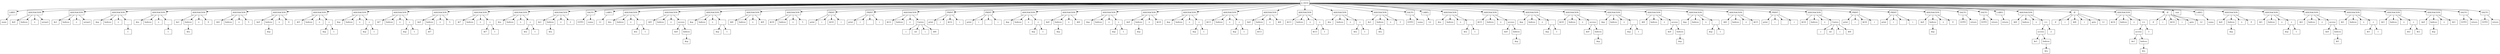 digraph Q { 
  node [shape=record];
node0[label="LABEL"];
p_inicio ->node0;
node1[label="main"];
node0 -> node1;
node7[label="ASIGNACION"];
p_inicio ->node7;
node8[label="$s0"];
node7 -> node8;
node9[label="Indices"];
node7 -> node9;
node10[label="="];
node7 -> node10;
node2[label="array()"];
node7 -> node2;
node16[label="ASIGNACION"];
p_inicio ->node16;
node17[label="$s1"];
node16 -> node17;
node18[label="Indices"];
node16 -> node18;
node19[label="="];
node16 -> node19;
node11[label="array()"];
node16 -> node11;
node26[label="ASIGNACION"];
p_inicio ->node26;
node27[label="$sp"];
node26 -> node27;
node28[label="Indices"];
node26 -> node28;
node29[label="="];
node26 -> node29;
node21[label="-"];
node26 -> node21;
node20[label="1"];
node21 -> node20;
node36[label="ASIGNACION"];
p_inicio ->node36;
node37[label="$ra"];
node36 -> node37;
node38[label="Indices"];
node36 -> node38;
node39[label="="];
node36 -> node39;
node31[label="-"];
node36 -> node31;
node30[label="1"];
node31 -> node30;
node42[label="ASIGNACION"];
p_inicio ->node42;
node43[label="$s1"];
node42 -> node43;
node44[label="Indices"];
node42 -> node44;
node40[label="$ra"];
node44 -> node40;
node45[label="="];
node42 -> node45;
node41[label="0"];
node42 -> node41;
node47[label="ASIGNACION"];
p_inicio ->node47;
node48[label="$t4"];
node47 -> node48;
node49[label="Indices"];
node47 -> node49;
node50[label="="];
node47 -> node50;
node46[label="5"];
node47 -> node46;
node53[label="ASIGNACION"];
p_inicio ->node53;
node54[label="$s0"];
node53 -> node54;
node55[label="Indices"];
node53 -> node55;
node51[label="$sp"];
node55 -> node51;
node56[label="="];
node53 -> node56;
node52[label="0"];
node53 -> node52;
node60[label="ASIGNACION"];
p_inicio ->node60;
node61[label="$t5"];
node60 -> node61;
node62[label="Indices"];
node60 -> node62;
node63[label="="];
node60 -> node63;
node59[label="+"];
node60 -> node59;
node57[label="$sp"];
node59 -> node57;
node58[label="1"];
node59 -> node58;
node67[label="ASIGNACION"];
p_inicio ->node67;
node68[label="$sp"];
node67 -> node68;
node69[label="Indices"];
node67 -> node69;
node70[label="="];
node67 -> node70;
node66[label="+"];
node67 -> node66;
node64[label="$sp"];
node66 -> node64;
node65[label="1"];
node66 -> node65;
node74[label="ASIGNACION"];
p_inicio ->node74;
node75[label="$t7"];
node74 -> node75;
node76[label="Indices"];
node74 -> node76;
node77[label="="];
node74 -> node77;
node73[label="+"];
node74 -> node73;
node71[label="$sp"];
node73 -> node71;
node72[label="1"];
node73 -> node72;
node80[label="ASIGNACION"];
p_inicio ->node80;
node81[label="$s0"];
node80 -> node81;
node82[label="Indices"];
node80 -> node82;
node78[label="$t7"];
node82 -> node78;
node83[label="="];
node80 -> node83;
node79[label="5"];
node80 -> node79;
node87[label="ASIGNACION"];
p_inicio ->node87;
node88[label="$t7"];
node87 -> node88;
node89[label="Indices"];
node87 -> node89;
node90[label="="];
node87 -> node90;
node86[label="+"];
node87 -> node86;
node84[label="$t7"];
node86 -> node84;
node85[label="1"];
node86 -> node85;
node94[label="ASIGNACION"];
p_inicio ->node94;
node95[label="$ra"];
node94 -> node95;
node96[label="Indices"];
node94 -> node96;
node97[label="="];
node94 -> node97;
node93[label="+"];
node94 -> node93;
node91[label="$ra"];
node93 -> node91;
node92[label="1"];
node93 -> node92;
node100[label="ASIGNACION"];
p_inicio ->node100;
node101[label="$s1"];
node100 -> node101;
node102[label="Indices"];
node100 -> node102;
node98[label="$ra"];
node102 -> node98;
node103[label="="];
node100 -> node103;
node99[label="2"];
node100 -> node99;
node104[label="SALTO"];
p_inicio ->node104;
node105[label="GOTO"];
node104 -> node105;
node106[label="suma"];
node104 -> node106;
node107[label="LABEL"];
p_inicio ->node107;
node108[label="L1"];
node107 -> node108;
node112[label="ASIGNACION"];
p_inicio ->node112;
node113[label="$ra"];
node112 -> node113;
node114[label="Indices"];
node112 -> node114;
node115[label="="];
node112 -> node115;
node111[label="-"];
node112 -> node111;
node109[label="$ra"];
node111 -> node109;
node110[label="1"];
node111 -> node110;
node122[label="ASIGNACION"];
p_inicio ->node122;
node123[label="$t9"];
node122 -> node123;
node124[label="Indices"];
node122 -> node124;
node125[label="="];
node122 -> node125;
node117[label="acceso"];
node122 -> node117;
node118[label="$s0"];
node117 -> node118;
node119[label="Indices"];
node117 -> node119;
node116[label="$sp"];
node119 -> node116;
node129[label="ASIGNACION"];
p_inicio ->node129;
node130[label="$sp"];
node129 -> node130;
node131[label="Indices"];
node129 -> node131;
node132[label="="];
node129 -> node132;
node128[label="-"];
node129 -> node128;
node126[label="$sp"];
node128 -> node126;
node127[label="1"];
node128 -> node127;
node134[label="ASIGNACION"];
p_inicio ->node134;
node135[label="$t6"];
node134 -> node135;
node136[label="Indices"];
node134 -> node136;
node137[label="="];
node134 -> node137;
node133[label="$t9"];
node134 -> node133;
node139[label="ASIGNACION"];
p_inicio ->node139;
node140[label="$t10"];
node139 -> node140;
node141[label="Indices"];
node139 -> node141;
node142[label="="];
node139 -> node142;
node138[label="5"];
node139 -> node138;
node144[label="PRINT"];
p_inicio ->node144;
node145[label="print"];
node144 -> node145;
node146[label="("];
node144 -> node146;
node143[label="$t10"];
node144 -> node143;
node147[label=")"];
node144 -> node147;
node149[label="PRINT"];
p_inicio ->node149;
node150[label="print"];
node149 -> node150;
node151[label="("];
node149 -> node151;
node148[label="\n"];
node149 -> node148;
node152[label=")"];
node149 -> node152;
node159[label="ASIGNACION"];
p_inicio ->node159;
node160[label="$t12"];
node159 -> node160;
node161[label="Indices"];
node159 -> node161;
node162[label="="];
node159 -> node162;
node154[label="Casteo"];
node159 -> node154;
node155[label="("];
node154 -> node155;
node156[label="int"];
node154 -> node156;
node157[label="("];
node154 -> node157;
node153[label="$t6"];
node154 -> node153;
node164[label="PRINT"];
p_inicio ->node164;
node165[label="print"];
node164 -> node165;
node166[label="("];
node164 -> node166;
node163[label="$t12"];
node164 -> node163;
node167[label=")"];
node164 -> node167;
node169[label="PRINT"];
p_inicio ->node169;
node170[label="print"];
node169 -> node170;
node171[label="("];
node169 -> node171;
node168[label="\n"];
node169 -> node168;
node172[label=")"];
node169 -> node172;
node176[label="ASIGNACION"];
p_inicio ->node176;
node177[label="$sp"];
node176 -> node177;
node178[label="Indices"];
node176 -> node178;
node179[label="="];
node176 -> node179;
node175[label="+"];
node176 -> node175;
node173[label="$sp"];
node175 -> node173;
node174[label="1"];
node175 -> node174;
node182[label="ASIGNACION"];
p_inicio ->node182;
node183[label="$s0"];
node182 -> node183;
node184[label="Indices"];
node182 -> node184;
node180[label="$sp"];
node184 -> node180;
node185[label="="];
node182 -> node185;
node181[label="$t6"];
node182 -> node181;
node189[label="ASIGNACION"];
p_inicio ->node189;
node190[label="$sp"];
node189 -> node190;
node191[label="Indices"];
node189 -> node191;
node192[label="="];
node189 -> node192;
node188[label="+"];
node189 -> node188;
node186[label="$sp"];
node188 -> node186;
node187[label="1"];
node188 -> node187;
node195[label="ASIGNACION"];
p_inicio ->node195;
node196[label="$s0"];
node195 -> node196;
node197[label="Indices"];
node195 -> node197;
node193[label="$sp"];
node197 -> node193;
node198[label="="];
node195 -> node198;
node194[label="$t10"];
node195 -> node194;
node202[label="ASIGNACION"];
p_inicio ->node202;
node203[label="$sp"];
node202 -> node203;
node204[label="Indices"];
node202 -> node204;
node205[label="="];
node202 -> node205;
node201[label="+"];
node202 -> node201;
node199[label="$sp"];
node201 -> node199;
node200[label="1"];
node201 -> node200;
node209[label="ASIGNACION"];
p_inicio ->node209;
node210[label="$t13"];
node209 -> node210;
node211[label="Indices"];
node209 -> node211;
node212[label="="];
node209 -> node212;
node208[label="+"];
node209 -> node208;
node206[label="$sp"];
node208 -> node206;
node207[label="1"];
node208 -> node207;
node215[label="ASIGNACION"];
p_inicio ->node215;
node216[label="$s0"];
node215 -> node216;
node217[label="Indices"];
node215 -> node217;
node213[label="$t13"];
node217 -> node213;
node218[label="="];
node215 -> node218;
node214[label="$t6"];
node215 -> node214;
node222[label="ASIGNACION"];
p_inicio ->node222;
node223[label="$t13"];
node222 -> node223;
node224[label="Indices"];
node222 -> node224;
node225[label="="];
node222 -> node225;
node221[label="+"];
node222 -> node221;
node219[label="$t13"];
node221 -> node219;
node220[label="1"];
node221 -> node220;
node229[label="ASIGNACION"];
p_inicio ->node229;
node230[label="$ra"];
node229 -> node230;
node231[label="Indices"];
node229 -> node231;
node232[label="="];
node229 -> node232;
node228[label="+"];
node229 -> node228;
node226[label="$ra"];
node228 -> node226;
node227[label="1"];
node228 -> node227;
node235[label="ASIGNACION"];
p_inicio ->node235;
node236[label="$s1"];
node235 -> node236;
node237[label="Indices"];
node235 -> node237;
node233[label="$ra"];
node237 -> node233;
node238[label="="];
node235 -> node238;
node234[label="3"];
node235 -> node234;
node239[label="SALTO"];
p_inicio ->node239;
node240[label="GOTO"];
node239 -> node240;
node241[label="suma"];
node239 -> node241;
node242[label="LABEL"];
p_inicio ->node242;
node243[label="L2"];
node242 -> node243;
node247[label="ASIGNACION"];
p_inicio ->node247;
node248[label="$ra"];
node247 -> node248;
node249[label="Indices"];
node247 -> node249;
node250[label="="];
node247 -> node250;
node246[label="-"];
node247 -> node246;
node244[label="$ra"];
node246 -> node244;
node245[label="1"];
node246 -> node245;
node257[label="ASIGNACION"];
p_inicio ->node257;
node258[label="$t15"];
node257 -> node258;
node259[label="Indices"];
node257 -> node259;
node260[label="="];
node257 -> node260;
node252[label="acceso"];
node257 -> node252;
node253[label="$s0"];
node252 -> node253;
node254[label="Indices"];
node252 -> node254;
node251[label="$sp"];
node254 -> node251;
node264[label="ASIGNACION"];
p_inicio ->node264;
node265[label="$sp"];
node264 -> node265;
node266[label="Indices"];
node264 -> node266;
node267[label="="];
node264 -> node267;
node263[label="-"];
node264 -> node263;
node261[label="$sp"];
node263 -> node261;
node262[label="1"];
node263 -> node262;
node274[label="ASIGNACION"];
p_inicio ->node274;
node275[label="$t10"];
node274 -> node275;
node276[label="Indices"];
node274 -> node276;
node277[label="="];
node274 -> node277;
node269[label="acceso"];
node274 -> node269;
node270[label="$s0"];
node269 -> node270;
node271[label="Indices"];
node269 -> node271;
node268[label="$sp"];
node271 -> node268;
node281[label="ASIGNACION"];
p_inicio ->node281;
node282[label="$sp"];
node281 -> node282;
node283[label="Indices"];
node281 -> node283;
node284[label="="];
node281 -> node284;
node280[label="-"];
node281 -> node280;
node278[label="$sp"];
node280 -> node278;
node279[label="1"];
node280 -> node279;
node291[label="ASIGNACION"];
p_inicio ->node291;
node292[label="$t6"];
node291 -> node292;
node293[label="Indices"];
node291 -> node293;
node294[label="="];
node291 -> node294;
node286[label="acceso"];
node291 -> node286;
node287[label="$s0"];
node286 -> node287;
node288[label="Indices"];
node286 -> node288;
node285[label="$sp"];
node288 -> node285;
node298[label="ASIGNACION"];
p_inicio ->node298;
node299[label="$sp"];
node298 -> node299;
node300[label="Indices"];
node298 -> node300;
node301[label="="];
node298 -> node301;
node297[label="-"];
node298 -> node297;
node295[label="$sp"];
node297 -> node295;
node296[label="1"];
node297 -> node296;
node303[label="ASIGNACION"];
p_inicio ->node303;
node304[label="$t6"];
node303 -> node304;
node305[label="Indices"];
node303 -> node305;
node306[label="="];
node303 -> node306;
node302[label="$t15"];
node303 -> node302;
node308[label="PRINT"];
p_inicio ->node308;
node309[label="print"];
node308 -> node309;
node310[label="("];
node308 -> node310;
node307[label=""];
node308 -> node307;
node311[label=")"];
node308 -> node311;
node318[label="ASIGNACION"];
p_inicio ->node318;
node319[label="$t16"];
node318 -> node319;
node320[label="Indices"];
node318 -> node320;
node321[label="="];
node318 -> node321;
node313[label="Casteo"];
node318 -> node313;
node314[label="("];
node313 -> node314;
node315[label="int"];
node313 -> node315;
node316[label="("];
node313 -> node316;
node312[label="$t6"];
node313 -> node312;
node323[label="PRINT"];
p_inicio ->node323;
node324[label="print"];
node323 -> node324;
node325[label="("];
node323 -> node325;
node322[label="$t16"];
node323 -> node322;
node326[label=")"];
node323 -> node326;
node328[label="PRINT"];
p_inicio ->node328;
node329[label="print"];
node328 -> node329;
node330[label="("];
node328 -> node330;
node327[label=""];
node328 -> node327;
node331[label=")"];
node328 -> node331;
node334[label="ASIGNACION"];
p_inicio ->node334;
node335[label="$s0"];
node334 -> node335;
node336[label="Indices"];
node334 -> node336;
node332[label="$sp"];
node336 -> node332;
node337[label="="];
node334 -> node337;
node333[label="0"];
node334 -> node333;
node338[label="SALTO"];
p_inicio ->node338;
node339[label="GOTO"];
node338 -> node339;
node340[label="return"];
node338 -> node340;
node341[label="SALTO"];
p_inicio ->node341;
node342[label="GOTO"];
node341 -> node342;
node343[label="return"];
node341 -> node343;
node344[label="LABEL"];
p_inicio ->node344;
node345[label="return"];
node344 -> node345;
node354[label="ASIGNACION"];
p_inicio ->node354;
node355[label="$t8"];
node354 -> node355;
node356[label="Indices"];
node354 -> node356;
node357[label="="];
node354 -> node357;
node353[label="=="];
node354 -> node353;
node347[label="acceso"];
node353 -> node347;
node348[label="$s1"];
node347 -> node348;
node349[label="Indices"];
node347 -> node349;
node346[label="$ra"];
node349 -> node346;
node352[label="2"];
node353 -> node352;
node359[label="IF"];
p_inicio ->node359;
node360[label="if"];
node359 -> node360;
node361[label="("];
node359 -> node361;
node358[label="$t8"];
node359 -> node358;
node362[label=")"];
node359 -> node362;
node363[label="goto"];
node359 -> node363;
node364[label="L1"];
node359 -> node364;
node373[label="ASIGNACION"];
p_inicio ->node373;
node374[label="$t14"];
node373 -> node374;
node375[label="Indices"];
node373 -> node375;
node376[label="="];
node373 -> node376;
node372[label="=="];
node373 -> node372;
node366[label="acceso"];
node372 -> node366;
node367[label="$s1"];
node366 -> node367;
node368[label="Indices"];
node366 -> node368;
node365[label="$ra"];
node368 -> node365;
node371[label="3"];
node372 -> node371;
node378[label="IF"];
p_inicio ->node378;
node379[label="if"];
node378 -> node379;
node380[label="("];
node378 -> node380;
node377[label="$t14"];
node378 -> node377;
node381[label=")"];
node378 -> node381;
node382[label="goto"];
node378 -> node382;
node383[label="L2"];
node378 -> node383;
node384[label="exit"];
p_inicio ->node384;
node385[label="LABEL"];
p_inicio ->node385;
node386[label="suma"];
node385 -> node386;
node389[label="ASIGNACION"];
p_inicio ->node389;
node390[label="$s0"];
node389 -> node390;
node391[label="Indices"];
node389 -> node391;
node387[label="$sp"];
node391 -> node387;
node392[label="="];
node389 -> node392;
node388[label="0"];
node389 -> node388;
node396[label="ASIGNACION"];
p_inicio ->node396;
node397[label="$t1"];
node396 -> node397;
node398[label="Indices"];
node396 -> node398;
node399[label="="];
node396 -> node399;
node395[label="+"];
node396 -> node395;
node393[label="$sp"];
node395 -> node393;
node394[label="1"];
node395 -> node394;
node406[label="ASIGNACION"];
p_inicio ->node406;
node407[label="$t2"];
node406 -> node407;
node408[label="Indices"];
node406 -> node408;
node409[label="="];
node406 -> node409;
node401[label="acceso"];
node406 -> node401;
node402[label="$s0"];
node401 -> node402;
node403[label="Indices"];
node401 -> node403;
node400[label="$t1"];
node403 -> node400;
node413[label="ASIGNACION"];
p_inicio ->node413;
node414[label="$t1"];
node413 -> node414;
node415[label="Indices"];
node413 -> node415;
node416[label="="];
node413 -> node416;
node412[label="+"];
node413 -> node412;
node410[label="$t1"];
node412 -> node410;
node411[label="1"];
node412 -> node411;
node420[label="ASIGNACION"];
p_inicio ->node420;
node421[label="$t3"];
node420 -> node421;
node422[label="Indices"];
node420 -> node422;
node423[label="="];
node420 -> node423;
node419[label="+"];
node420 -> node419;
node417[label="$t2"];
node419 -> node417;
node418[label="$t2"];
node419 -> node418;
node426[label="ASIGNACION"];
p_inicio ->node426;
node427[label="$s0"];
node426 -> node427;
node428[label="Indices"];
node426 -> node428;
node424[label="$sp"];
node428 -> node424;
node429[label="="];
node426 -> node429;
node425[label="$t3"];
node426 -> node425;
node430[label="SALTO"];
p_inicio ->node430;
node431[label="GOTO"];
node430 -> node431;
node432[label="return"];
node430 -> node432;
node433[label="SALTO"];
p_inicio ->node433;
node434[label="GOTO"];
node433 -> node434;
node435[label="return"];
node433 -> node435;

}